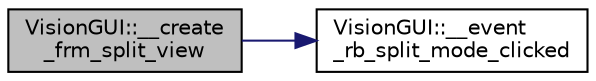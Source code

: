 digraph "VisionGUI::__create_frm_split_view"
{
 // INTERACTIVE_SVG=YES
  edge [fontname="Helvetica",fontsize="10",labelfontname="Helvetica",labelfontsize="10"];
  node [fontname="Helvetica",fontsize="10",shape=record];
  rankdir="LR";
  Node88 [label="VisionGUI::__create\l_frm_split_view",height=0.2,width=0.4,color="black", fillcolor="grey75", style="filled", fontcolor="black"];
  Node88 -> Node89 [color="midnightblue",fontsize="10",style="solid",fontname="Helvetica"];
  Node89 [label="VisionGUI::__event\l_rb_split_mode_clicked",height=0.2,width=0.4,color="black", fillcolor="white", style="filled",URL="$class_vision_g_u_i.html#a51c0888c14eb2b773e18d739df076e03",tooltip="Turns &#39;isSplitView&#39; flag active when triggered when Split mode is selected. "];
}
